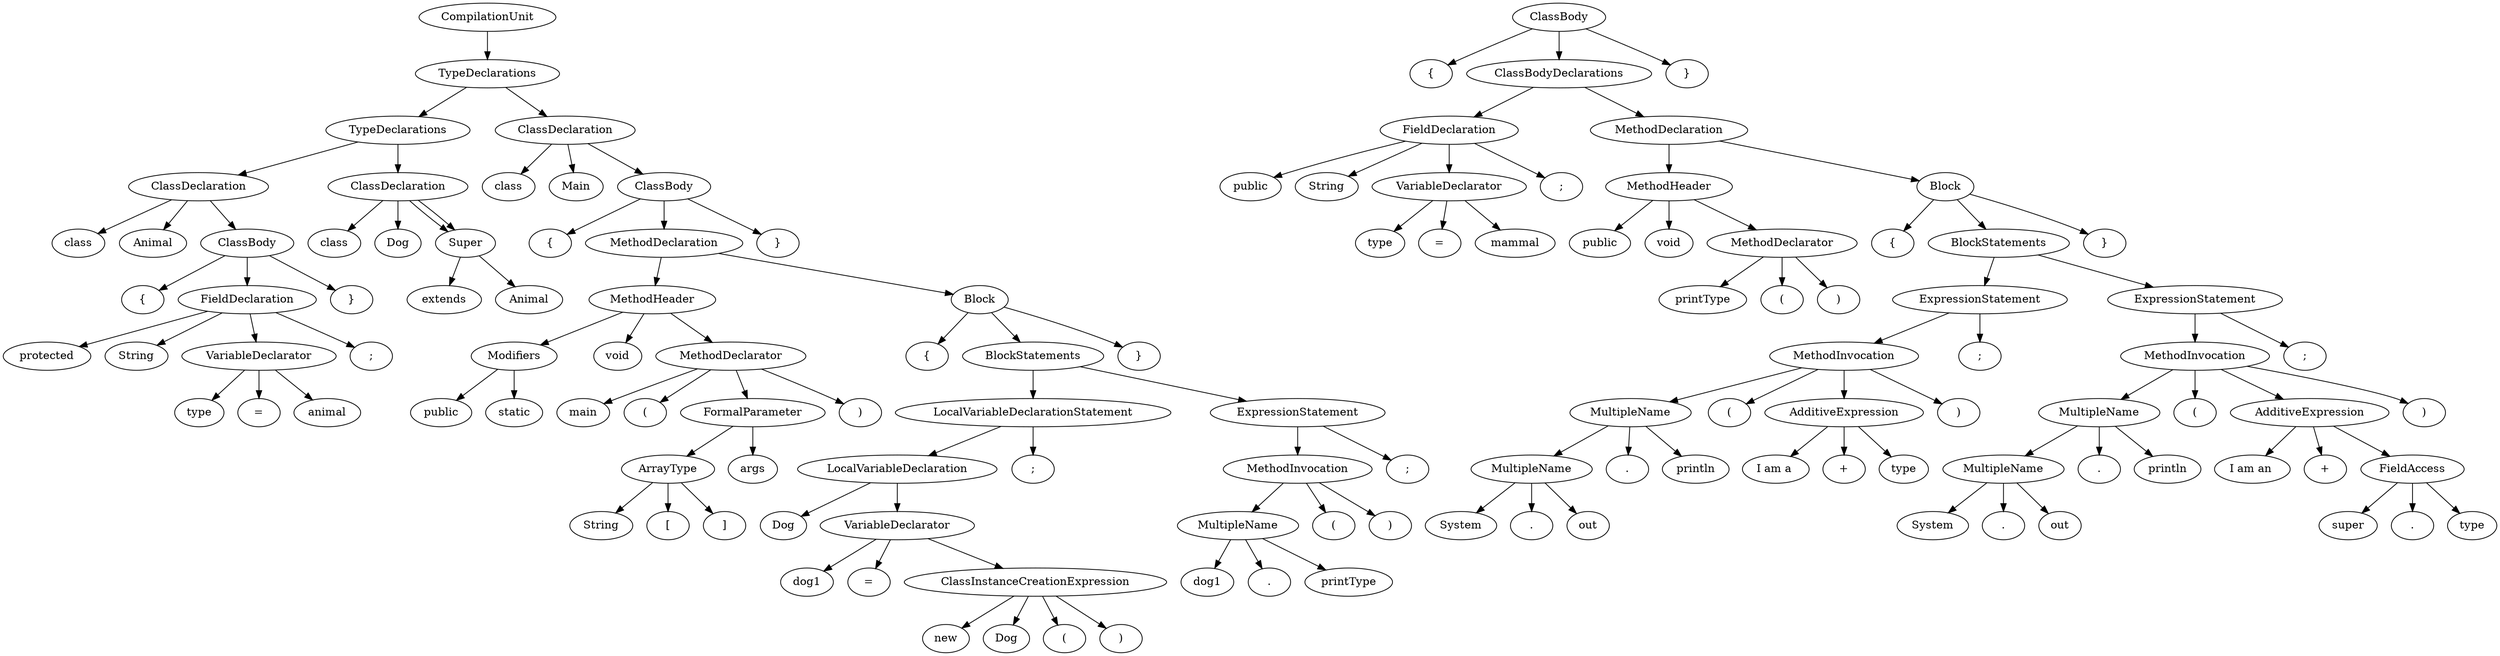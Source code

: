 digraph G{
ordering="out";
0[label="protected"];
1[label="String"];
2[label="type"];
3[label="animal"];
4[label="="];
5[label="VariableDeclarator"];
5->2;
5->4;
5->3;
6[label=";"];
7[label="FieldDeclaration"];
7->0;
7->1;
7->5;
7->6;
8[label="{"];
9[label="}"];
10[label="ClassBody"];
10->8;
10->7;
10->9;
11[label="class"];
12[label="Animal"];
13[label="ClassDeclaration"];
13->11;
13->12;
13->10;
14[label="Animal"];
15[label="extends"];
16[label="Super"];
16->15;
16->14;
17[label="public"];
18[label="String"];
19[label="type"];
20[label="mammal"];
21[label="="];
22[label="VariableDeclarator"];
22->19;
22->21;
22->20;
23[label=";"];
24[label="FieldDeclaration"];
24->17;
24->18;
24->22;
24->23;
25[label="public"];
26[label="printType"];
27[label="("];
28[label=")"];
30[label="MethodDeclarator"];
30->26;
30->27;
30->28;
31[label="void"];
32[label="MethodHeader"];
32->25;
32->31;
32->30;
33[label="System"];
34[label="."];
35[label="out"];
36[label="MultipleName"];
36->33;
36->34;
36->35;
37[label="."];
38[label="println"];
39[label="MultipleName"];
39->36;
39->37;
39->38;
40[label="I am a "];
41[label="type"];
42[label="+"];
43[label="AdditiveExpression"];
43->40;
43->42;
43->41;
44[label="("];
45[label=")"];
46[label="MethodInvocation"];
46->39;
46->44;
46->43;
46->45;
47[label=";"];
48[label="ExpressionStatement"];
48->46;
48->47;
49[label="System"];
50[label="."];
51[label="out"];
52[label="MultipleName"];
52->49;
52->50;
52->51;
53[label="."];
54[label="println"];
55[label="MultipleName"];
55->52;
55->53;
55->54;
56[label="I am an "];
57[label="super"];
58[label="."];
59[label="type"];
60[label="FieldAccess"];
60->57;
60->58;
60->59;
61[label="+"];
62[label="AdditiveExpression"];
62->56;
62->61;
62->60;
63[label="("];
64[label=")"];
65[label="MethodInvocation"];
65->55;
65->63;
65->62;
65->64;
66[label=";"];
67[label="ExpressionStatement"];
67->65;
67->66;
68[label="BlockStatements"];
68->48;
68->67;
69[label="{"];
70[label="}"];
71[label="Block"];
71->69;
71->68;
71->70;
72[label="MethodDeclaration"];
72->32;
72->71;
73[label="ClassBodyDeclarations"];
73->24;
73->72;
74[label="{"];
75[label="}"];
76[label="ClassBody"];
76->74;
76->73;
76->75;
77[label="class"];
78[label="Dog"];
79[label="ClassDeclaration"];
79->77;
79->78;
79->16;
79->16;
80[label="TypeDeclarations"];
80->13;
80->79;
81[label="public"];
82[label="static"];
83[label="Modifiers"];
83->81;
83->82;
84[label="String"];
85[label="["];
86[label="]"];
87[label="ArrayType"];
87->84;
87->85;
87->86;
88[label="args"];
89[label="FormalParameter"];
89->87;
89->88;
90[label="main"];
91[label="("];
92[label=")"];
93[label="MethodDeclarator"];
93->90;
93->91;
93->89;
93->92;
94[label="void"];
95[label="MethodHeader"];
95->83;
95->94;
95->93;
96[label="Dog"];
97[label="dog1"];
98[label="Dog"];
99[label="new"];
100[label="("];
101[label=")"];
102[label="ClassInstanceCreationExpression"];
102->99;
102->98;
102->100;
102->101;
103[label="="];
104[label="VariableDeclarator"];
104->97;
104->103;
104->102;
105[label="LocalVariableDeclaration"];
105->96;
105->104;
106[label=";"];
107[label="LocalVariableDeclarationStatement"];
107->105;
107->106;
108[label="dog1"];
109[label="."];
110[label="printType"];
111[label="MultipleName"];
111->108;
111->109;
111->110;
112[label="("];
113[label=")"];
114[label="MethodInvocation"];
114->111;
114->112;
114->113;
115[label=";"];
116[label="ExpressionStatement"];
116->114;
116->115;
117[label="BlockStatements"];
117->107;
117->116;
118[label="{"];
119[label="}"];
120[label="Block"];
120->118;
120->117;
120->119;
121[label="MethodDeclaration"];
121->95;
121->120;
122[label="{"];
123[label="}"];
124[label="ClassBody"];
124->122;
124->121;
124->123;
125[label="class"];
126[label="Main"];
127[label="ClassDeclaration"];
127->125;
127->126;
127->124;
128[label="TypeDeclarations"];
128->80;
128->127;
129[label="CompilationUnit"];
129->128;
}
